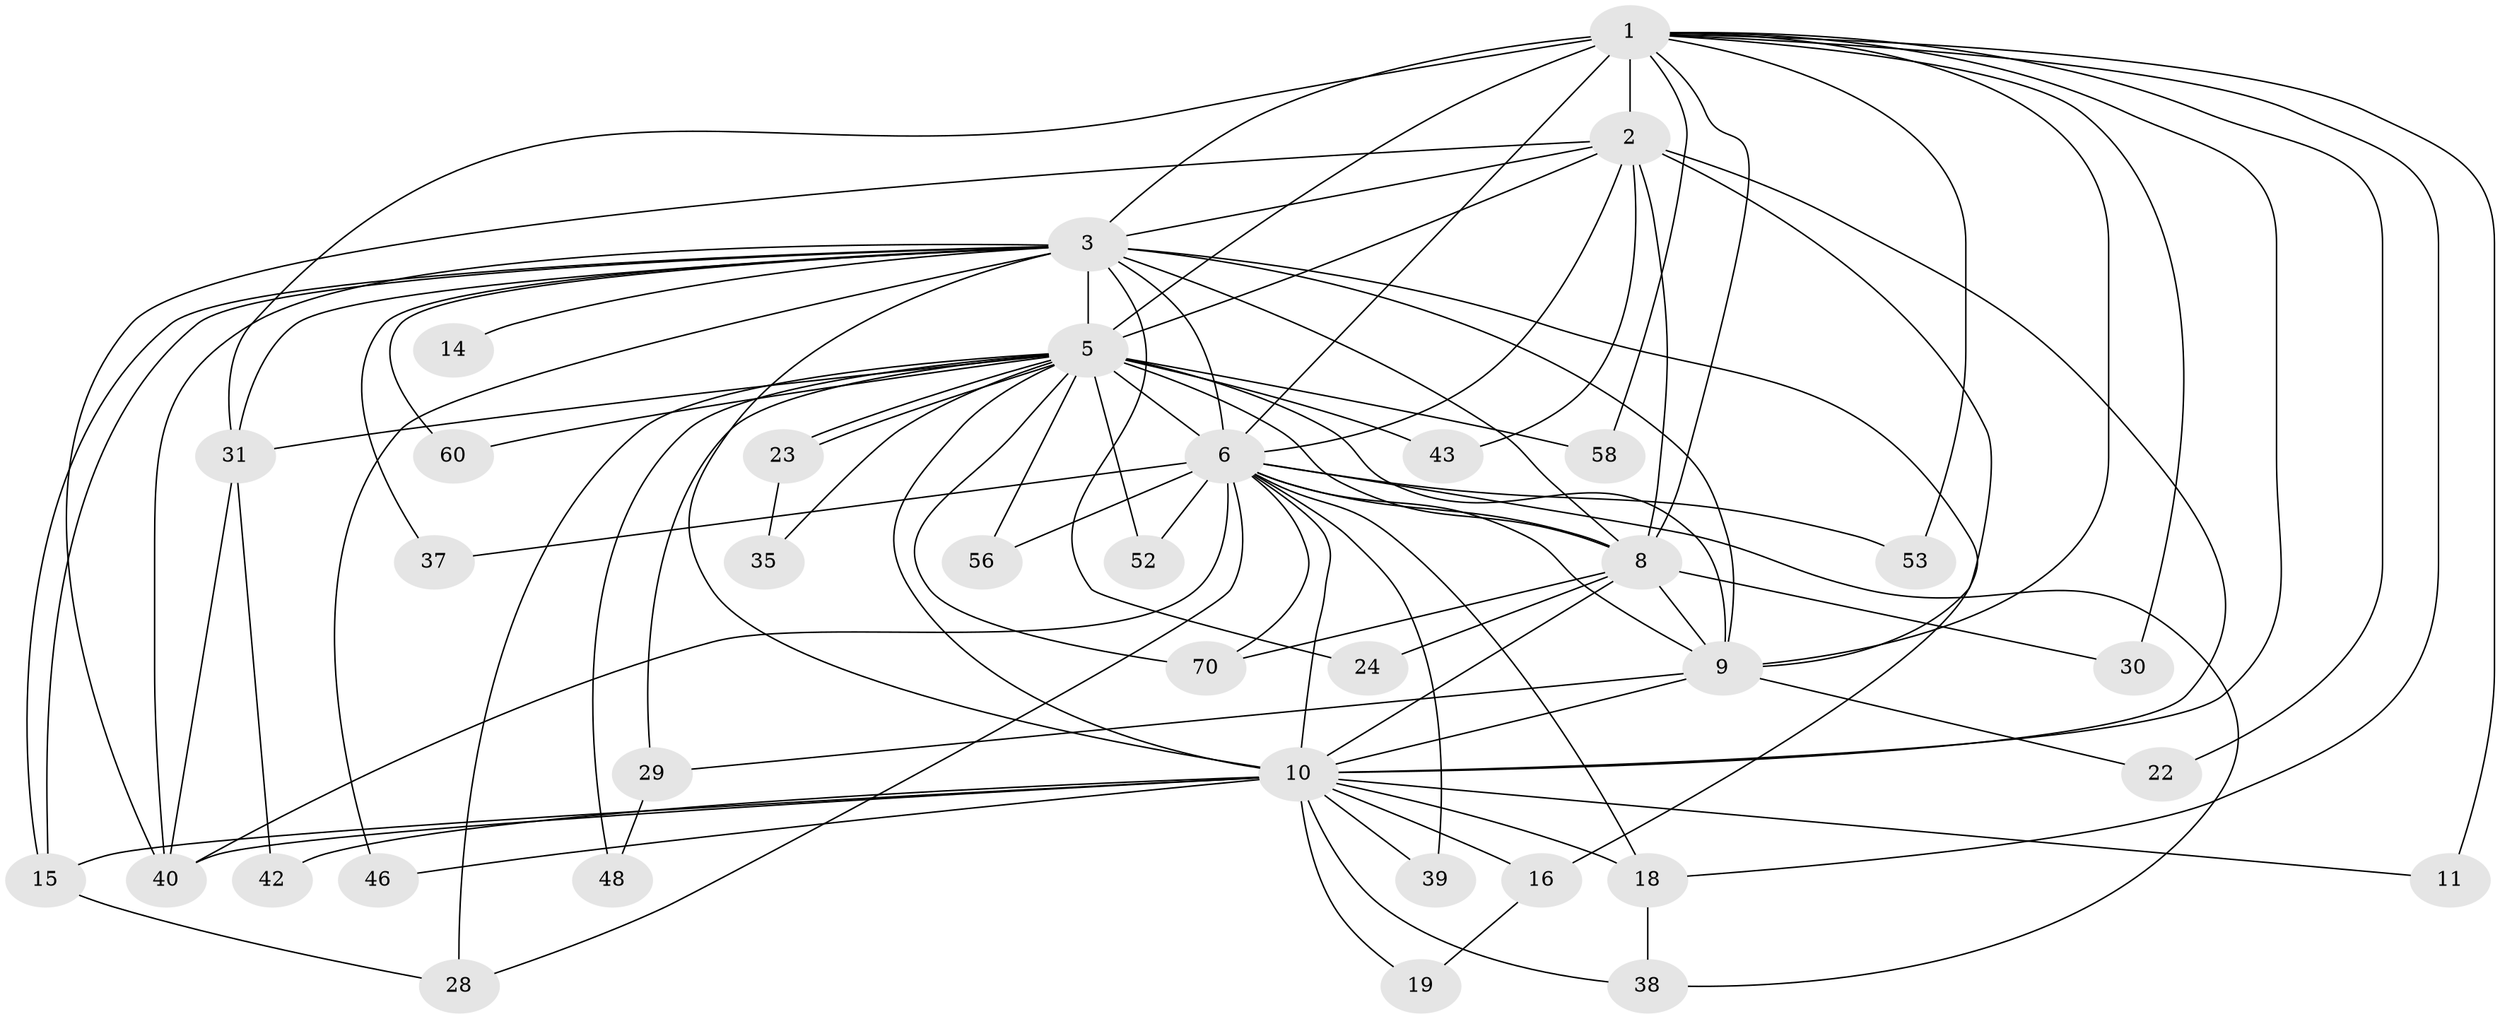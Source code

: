 // original degree distribution, {19: 0.0136986301369863, 14: 0.0273972602739726, 21: 0.0410958904109589, 10: 0.0136986301369863, 22: 0.0136986301369863, 17: 0.0136986301369863, 15: 0.0136986301369863, 2: 0.5205479452054794, 7: 0.0273972602739726, 4: 0.0684931506849315, 5: 0.0273972602739726, 3: 0.2191780821917808}
// Generated by graph-tools (version 1.1) at 2025/13/03/09/25 04:13:54]
// undirected, 36 vertices, 92 edges
graph export_dot {
graph [start="1"]
  node [color=gray90,style=filled];
  1;
  2 [super="+69+41+26+44"];
  3 [super="+21+54+13+4+59"];
  5 [super="+7"];
  6 [super="+47+25+45+32+36+34+63+68"];
  8;
  9;
  10 [super="+51+17+12"];
  11;
  14;
  15;
  16 [super="+49"];
  18 [super="+27"];
  19;
  22;
  23;
  24;
  28;
  29;
  30;
  31;
  35;
  37;
  38 [super="+64"];
  39;
  40 [super="+55"];
  42;
  43;
  46;
  48;
  52 [super="+65"];
  53;
  56;
  58;
  60;
  70 [super="+72"];
  1 -- 2 [weight=2];
  1 -- 3 [weight=3];
  1 -- 5 [weight=2];
  1 -- 6 [weight=2];
  1 -- 8;
  1 -- 9;
  1 -- 10;
  1 -- 11;
  1 -- 18;
  1 -- 22;
  1 -- 30;
  1 -- 31;
  1 -- 53;
  1 -- 58;
  2 -- 3 [weight=2];
  2 -- 5 [weight=2];
  2 -- 6;
  2 -- 8 [weight=2];
  2 -- 9;
  2 -- 10 [weight=2];
  2 -- 43;
  2 -- 40;
  3 -- 5 [weight=7];
  3 -- 6 [weight=4];
  3 -- 8 [weight=3];
  3 -- 9 [weight=2];
  3 -- 10 [weight=3];
  3 -- 14 [weight=2];
  3 -- 15;
  3 -- 15;
  3 -- 16 [weight=2];
  3 -- 24;
  3 -- 37 [weight=2];
  3 -- 46;
  3 -- 40;
  3 -- 60;
  3 -- 31;
  5 -- 6 [weight=4];
  5 -- 8 [weight=2];
  5 -- 9 [weight=3];
  5 -- 10 [weight=3];
  5 -- 23;
  5 -- 23;
  5 -- 29;
  5 -- 31;
  5 -- 43;
  5 -- 48;
  5 -- 52 [weight=2];
  5 -- 56;
  5 -- 70;
  5 -- 28;
  5 -- 35;
  5 -- 58;
  5 -- 60;
  6 -- 8 [weight=2];
  6 -- 9 [weight=2];
  6 -- 10;
  6 -- 53;
  6 -- 70;
  6 -- 37;
  6 -- 52;
  6 -- 39;
  6 -- 28;
  6 -- 38;
  6 -- 18;
  6 -- 56;
  6 -- 40;
  8 -- 9;
  8 -- 10;
  8 -- 24;
  8 -- 30;
  8 -- 70;
  9 -- 10 [weight=2];
  9 -- 22;
  9 -- 29;
  10 -- 11;
  10 -- 18;
  10 -- 19;
  10 -- 38;
  10 -- 40;
  10 -- 42;
  10 -- 39;
  10 -- 46;
  10 -- 15;
  10 -- 16;
  15 -- 28;
  16 -- 19;
  18 -- 38;
  23 -- 35;
  29 -- 48;
  31 -- 40;
  31 -- 42;
}
